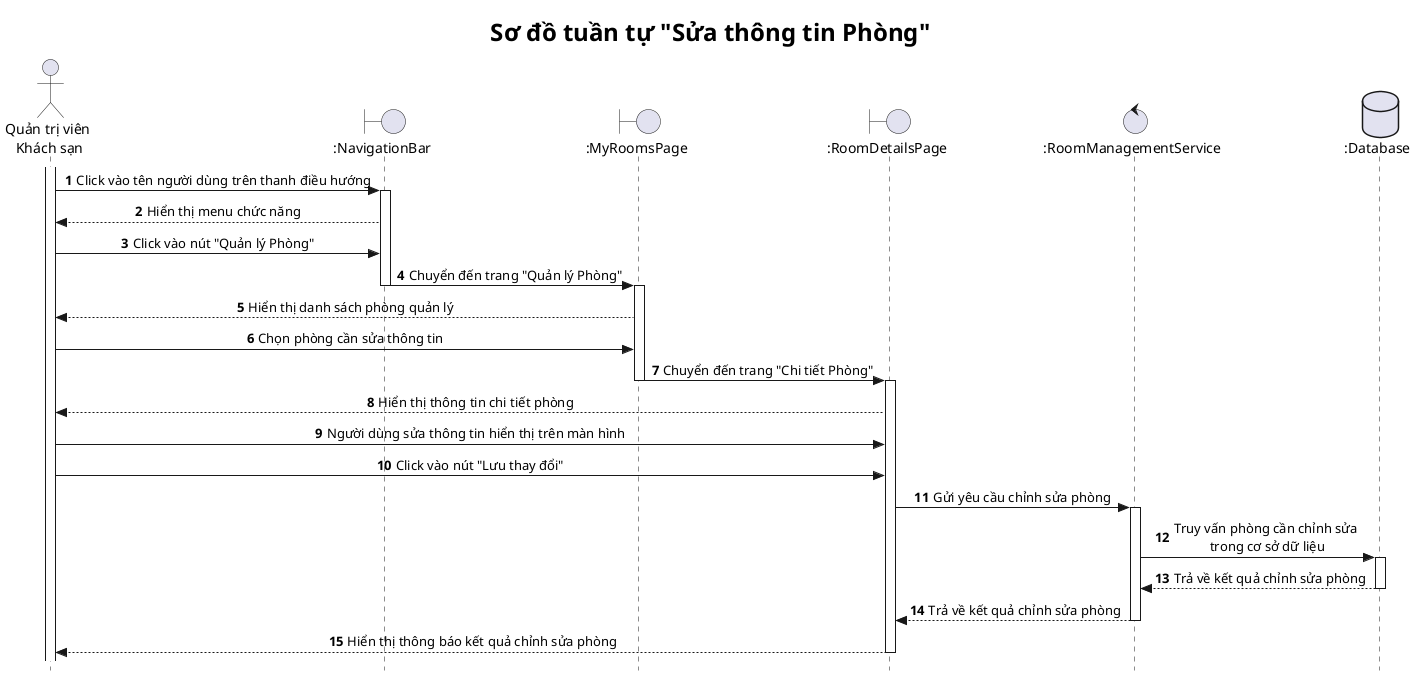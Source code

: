 @startuml

title <size: 24> Sơ đồ tuần tự "Sửa thông tin Phòng" </size>

skinparam style strictuml
skinparam SequenceMessageAlignment center

autonumber

actor "Quản trị viên\n Khách sạn" as A
boundary ":NavigationBar" as NB  
boundary ":MyRoomsPage" as MRP 
boundary ":RoomDetailsPage" as RDP
control ":RoomManagementService" as RMS
database ":Database" as DB  

activate A
A -> NB: Click vào tên người dùng trên thanh điều hướng
activate NB
NB --> A: Hiển thị menu chức năng
A -> NB: Click vào nút "Quản lý Phòng"
NB -> MRP: Chuyển đến trang "Quản lý Phòng"
deactivate NB
activate MRP
MRP --> A: Hiển thị danh sách phòng quản lý
A -> MRP: Chọn phòng cần sửa thông tin
MRP -> RDP: Chuyển đến trang "Chi tiết Phòng"
deactivate MRP
activate RDP
RDP --> A: Hiển thị thông tin chi tiết phòng
A -> RDP: Người dùng sửa thông tin hiển thị trên màn hình
A -> RDP: Click vào nút "Lưu thay đổi"
RDP -> RMS: Gửi yêu cầu chỉnh sửa phòng
activate RMS
RMS -> DB: Truy vấn phòng cần chỉnh sửa \ntrong cơ sở dữ liệu
activate DB
DB --> RMS: Trả về kết quả chỉnh sửa phòng
deactivate DB
RMS --> RDP: Trả về kết quả chỉnh sửa phòng
deactivate RMS
RDP --> A: Hiển thị thông báo kết quả chỉnh sửa phòng
deactivate RDP


@enduml
